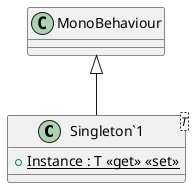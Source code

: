 @startuml
class "Singleton`1"<T> {
    + {static} Instance : T <<get>> <<set>>
}
MonoBehaviour <|-- "Singleton`1"
@enduml
